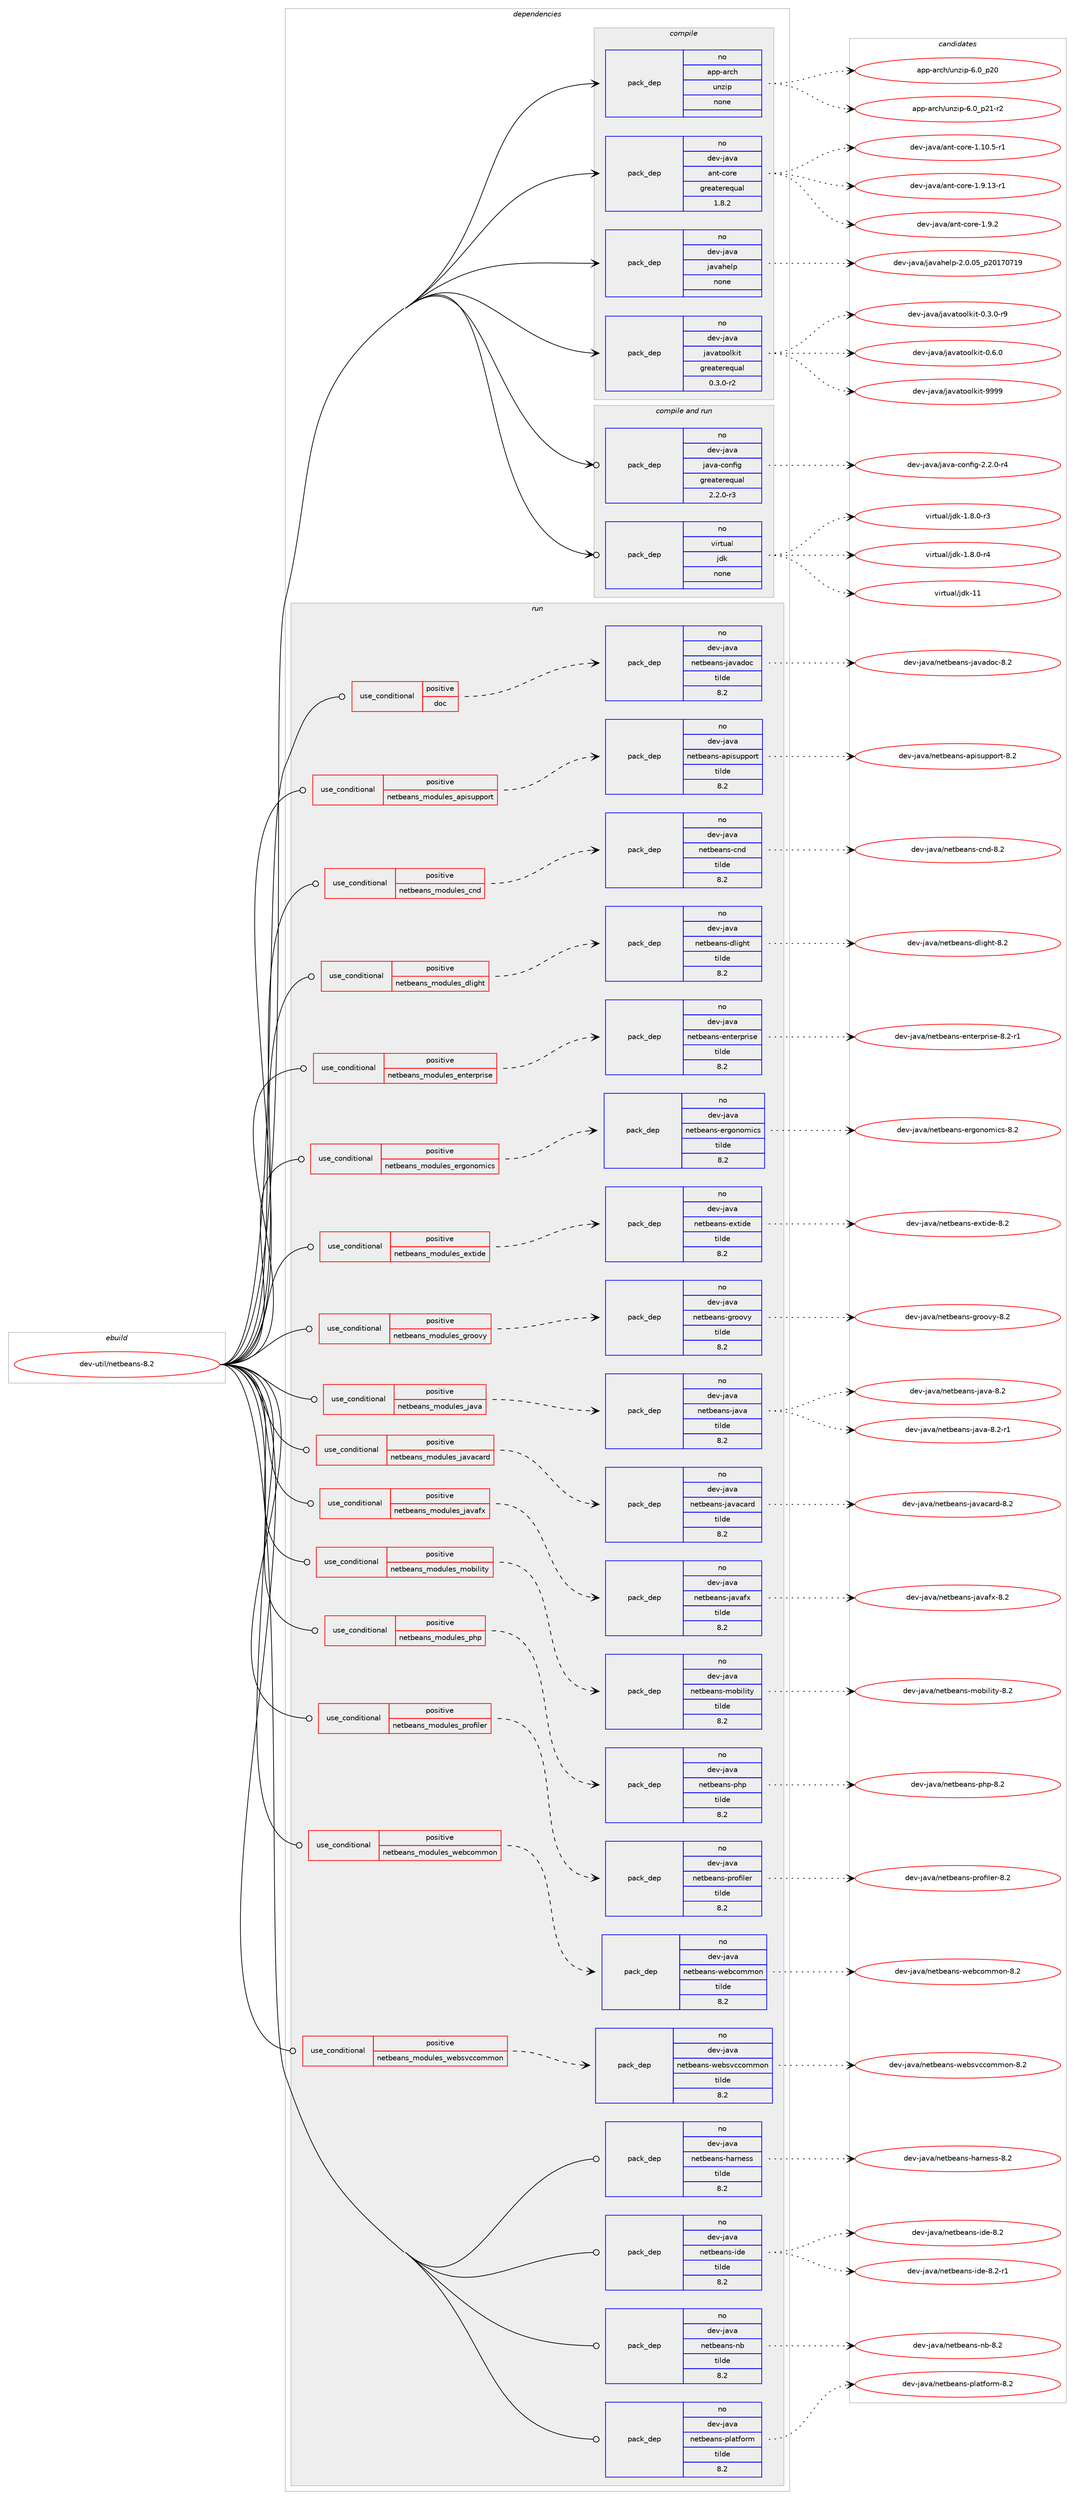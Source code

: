 digraph prolog {

# *************
# Graph options
# *************

newrank=true;
concentrate=true;
compound=true;
graph [rankdir=LR,fontname=Helvetica,fontsize=10,ranksep=1.5];#, ranksep=2.5, nodesep=0.2];
edge  [arrowhead=vee];
node  [fontname=Helvetica,fontsize=10];

# **********
# The ebuild
# **********

subgraph cluster_leftcol {
color=gray;
rank=same;
label=<<i>ebuild</i>>;
id [label="dev-util/netbeans-8.2", color=red, width=4, href="../dev-util/netbeans-8.2.svg"];
}

# ****************
# The dependencies
# ****************

subgraph cluster_midcol {
color=gray;
label=<<i>dependencies</i>>;
subgraph cluster_compile {
fillcolor="#eeeeee";
style=filled;
label=<<i>compile</i>>;
subgraph pack1099234 {
dependency1547671 [label=<<TABLE BORDER="0" CELLBORDER="1" CELLSPACING="0" CELLPADDING="4" WIDTH="220"><TR><TD ROWSPAN="6" CELLPADDING="30">pack_dep</TD></TR><TR><TD WIDTH="110">no</TD></TR><TR><TD>app-arch</TD></TR><TR><TD>unzip</TD></TR><TR><TD>none</TD></TR><TR><TD></TD></TR></TABLE>>, shape=none, color=blue];
}
id:e -> dependency1547671:w [weight=20,style="solid",arrowhead="vee"];
subgraph pack1099235 {
dependency1547672 [label=<<TABLE BORDER="0" CELLBORDER="1" CELLSPACING="0" CELLPADDING="4" WIDTH="220"><TR><TD ROWSPAN="6" CELLPADDING="30">pack_dep</TD></TR><TR><TD WIDTH="110">no</TD></TR><TR><TD>dev-java</TD></TR><TR><TD>ant-core</TD></TR><TR><TD>greaterequal</TD></TR><TR><TD>1.8.2</TD></TR></TABLE>>, shape=none, color=blue];
}
id:e -> dependency1547672:w [weight=20,style="solid",arrowhead="vee"];
subgraph pack1099236 {
dependency1547673 [label=<<TABLE BORDER="0" CELLBORDER="1" CELLSPACING="0" CELLPADDING="4" WIDTH="220"><TR><TD ROWSPAN="6" CELLPADDING="30">pack_dep</TD></TR><TR><TD WIDTH="110">no</TD></TR><TR><TD>dev-java</TD></TR><TR><TD>javahelp</TD></TR><TR><TD>none</TD></TR><TR><TD></TD></TR></TABLE>>, shape=none, color=blue];
}
id:e -> dependency1547673:w [weight=20,style="solid",arrowhead="vee"];
subgraph pack1099237 {
dependency1547674 [label=<<TABLE BORDER="0" CELLBORDER="1" CELLSPACING="0" CELLPADDING="4" WIDTH="220"><TR><TD ROWSPAN="6" CELLPADDING="30">pack_dep</TD></TR><TR><TD WIDTH="110">no</TD></TR><TR><TD>dev-java</TD></TR><TR><TD>javatoolkit</TD></TR><TR><TD>greaterequal</TD></TR><TR><TD>0.3.0-r2</TD></TR></TABLE>>, shape=none, color=blue];
}
id:e -> dependency1547674:w [weight=20,style="solid",arrowhead="vee"];
}
subgraph cluster_compileandrun {
fillcolor="#eeeeee";
style=filled;
label=<<i>compile and run</i>>;
subgraph pack1099238 {
dependency1547675 [label=<<TABLE BORDER="0" CELLBORDER="1" CELLSPACING="0" CELLPADDING="4" WIDTH="220"><TR><TD ROWSPAN="6" CELLPADDING="30">pack_dep</TD></TR><TR><TD WIDTH="110">no</TD></TR><TR><TD>dev-java</TD></TR><TR><TD>java-config</TD></TR><TR><TD>greaterequal</TD></TR><TR><TD>2.2.0-r3</TD></TR></TABLE>>, shape=none, color=blue];
}
id:e -> dependency1547675:w [weight=20,style="solid",arrowhead="odotvee"];
subgraph pack1099239 {
dependency1547676 [label=<<TABLE BORDER="0" CELLBORDER="1" CELLSPACING="0" CELLPADDING="4" WIDTH="220"><TR><TD ROWSPAN="6" CELLPADDING="30">pack_dep</TD></TR><TR><TD WIDTH="110">no</TD></TR><TR><TD>virtual</TD></TR><TR><TD>jdk</TD></TR><TR><TD>none</TD></TR><TR><TD></TD></TR></TABLE>>, shape=none, color=blue];
}
id:e -> dependency1547676:w [weight=20,style="solid",arrowhead="odotvee"];
}
subgraph cluster_run {
fillcolor="#eeeeee";
style=filled;
label=<<i>run</i>>;
subgraph cond424750 {
dependency1547677 [label=<<TABLE BORDER="0" CELLBORDER="1" CELLSPACING="0" CELLPADDING="4"><TR><TD ROWSPAN="3" CELLPADDING="10">use_conditional</TD></TR><TR><TD>positive</TD></TR><TR><TD>doc</TD></TR></TABLE>>, shape=none, color=red];
subgraph pack1099240 {
dependency1547678 [label=<<TABLE BORDER="0" CELLBORDER="1" CELLSPACING="0" CELLPADDING="4" WIDTH="220"><TR><TD ROWSPAN="6" CELLPADDING="30">pack_dep</TD></TR><TR><TD WIDTH="110">no</TD></TR><TR><TD>dev-java</TD></TR><TR><TD>netbeans-javadoc</TD></TR><TR><TD>tilde</TD></TR><TR><TD>8.2</TD></TR></TABLE>>, shape=none, color=blue];
}
dependency1547677:e -> dependency1547678:w [weight=20,style="dashed",arrowhead="vee"];
}
id:e -> dependency1547677:w [weight=20,style="solid",arrowhead="odot"];
subgraph cond424751 {
dependency1547679 [label=<<TABLE BORDER="0" CELLBORDER="1" CELLSPACING="0" CELLPADDING="4"><TR><TD ROWSPAN="3" CELLPADDING="10">use_conditional</TD></TR><TR><TD>positive</TD></TR><TR><TD>netbeans_modules_apisupport</TD></TR></TABLE>>, shape=none, color=red];
subgraph pack1099241 {
dependency1547680 [label=<<TABLE BORDER="0" CELLBORDER="1" CELLSPACING="0" CELLPADDING="4" WIDTH="220"><TR><TD ROWSPAN="6" CELLPADDING="30">pack_dep</TD></TR><TR><TD WIDTH="110">no</TD></TR><TR><TD>dev-java</TD></TR><TR><TD>netbeans-apisupport</TD></TR><TR><TD>tilde</TD></TR><TR><TD>8.2</TD></TR></TABLE>>, shape=none, color=blue];
}
dependency1547679:e -> dependency1547680:w [weight=20,style="dashed",arrowhead="vee"];
}
id:e -> dependency1547679:w [weight=20,style="solid",arrowhead="odot"];
subgraph cond424752 {
dependency1547681 [label=<<TABLE BORDER="0" CELLBORDER="1" CELLSPACING="0" CELLPADDING="4"><TR><TD ROWSPAN="3" CELLPADDING="10">use_conditional</TD></TR><TR><TD>positive</TD></TR><TR><TD>netbeans_modules_cnd</TD></TR></TABLE>>, shape=none, color=red];
subgraph pack1099242 {
dependency1547682 [label=<<TABLE BORDER="0" CELLBORDER="1" CELLSPACING="0" CELLPADDING="4" WIDTH="220"><TR><TD ROWSPAN="6" CELLPADDING="30">pack_dep</TD></TR><TR><TD WIDTH="110">no</TD></TR><TR><TD>dev-java</TD></TR><TR><TD>netbeans-cnd</TD></TR><TR><TD>tilde</TD></TR><TR><TD>8.2</TD></TR></TABLE>>, shape=none, color=blue];
}
dependency1547681:e -> dependency1547682:w [weight=20,style="dashed",arrowhead="vee"];
}
id:e -> dependency1547681:w [weight=20,style="solid",arrowhead="odot"];
subgraph cond424753 {
dependency1547683 [label=<<TABLE BORDER="0" CELLBORDER="1" CELLSPACING="0" CELLPADDING="4"><TR><TD ROWSPAN="3" CELLPADDING="10">use_conditional</TD></TR><TR><TD>positive</TD></TR><TR><TD>netbeans_modules_dlight</TD></TR></TABLE>>, shape=none, color=red];
subgraph pack1099243 {
dependency1547684 [label=<<TABLE BORDER="0" CELLBORDER="1" CELLSPACING="0" CELLPADDING="4" WIDTH="220"><TR><TD ROWSPAN="6" CELLPADDING="30">pack_dep</TD></TR><TR><TD WIDTH="110">no</TD></TR><TR><TD>dev-java</TD></TR><TR><TD>netbeans-dlight</TD></TR><TR><TD>tilde</TD></TR><TR><TD>8.2</TD></TR></TABLE>>, shape=none, color=blue];
}
dependency1547683:e -> dependency1547684:w [weight=20,style="dashed",arrowhead="vee"];
}
id:e -> dependency1547683:w [weight=20,style="solid",arrowhead="odot"];
subgraph cond424754 {
dependency1547685 [label=<<TABLE BORDER="0" CELLBORDER="1" CELLSPACING="0" CELLPADDING="4"><TR><TD ROWSPAN="3" CELLPADDING="10">use_conditional</TD></TR><TR><TD>positive</TD></TR><TR><TD>netbeans_modules_enterprise</TD></TR></TABLE>>, shape=none, color=red];
subgraph pack1099244 {
dependency1547686 [label=<<TABLE BORDER="0" CELLBORDER="1" CELLSPACING="0" CELLPADDING="4" WIDTH="220"><TR><TD ROWSPAN="6" CELLPADDING="30">pack_dep</TD></TR><TR><TD WIDTH="110">no</TD></TR><TR><TD>dev-java</TD></TR><TR><TD>netbeans-enterprise</TD></TR><TR><TD>tilde</TD></TR><TR><TD>8.2</TD></TR></TABLE>>, shape=none, color=blue];
}
dependency1547685:e -> dependency1547686:w [weight=20,style="dashed",arrowhead="vee"];
}
id:e -> dependency1547685:w [weight=20,style="solid",arrowhead="odot"];
subgraph cond424755 {
dependency1547687 [label=<<TABLE BORDER="0" CELLBORDER="1" CELLSPACING="0" CELLPADDING="4"><TR><TD ROWSPAN="3" CELLPADDING="10">use_conditional</TD></TR><TR><TD>positive</TD></TR><TR><TD>netbeans_modules_ergonomics</TD></TR></TABLE>>, shape=none, color=red];
subgraph pack1099245 {
dependency1547688 [label=<<TABLE BORDER="0" CELLBORDER="1" CELLSPACING="0" CELLPADDING="4" WIDTH="220"><TR><TD ROWSPAN="6" CELLPADDING="30">pack_dep</TD></TR><TR><TD WIDTH="110">no</TD></TR><TR><TD>dev-java</TD></TR><TR><TD>netbeans-ergonomics</TD></TR><TR><TD>tilde</TD></TR><TR><TD>8.2</TD></TR></TABLE>>, shape=none, color=blue];
}
dependency1547687:e -> dependency1547688:w [weight=20,style="dashed",arrowhead="vee"];
}
id:e -> dependency1547687:w [weight=20,style="solid",arrowhead="odot"];
subgraph cond424756 {
dependency1547689 [label=<<TABLE BORDER="0" CELLBORDER="1" CELLSPACING="0" CELLPADDING="4"><TR><TD ROWSPAN="3" CELLPADDING="10">use_conditional</TD></TR><TR><TD>positive</TD></TR><TR><TD>netbeans_modules_extide</TD></TR></TABLE>>, shape=none, color=red];
subgraph pack1099246 {
dependency1547690 [label=<<TABLE BORDER="0" CELLBORDER="1" CELLSPACING="0" CELLPADDING="4" WIDTH="220"><TR><TD ROWSPAN="6" CELLPADDING="30">pack_dep</TD></TR><TR><TD WIDTH="110">no</TD></TR><TR><TD>dev-java</TD></TR><TR><TD>netbeans-extide</TD></TR><TR><TD>tilde</TD></TR><TR><TD>8.2</TD></TR></TABLE>>, shape=none, color=blue];
}
dependency1547689:e -> dependency1547690:w [weight=20,style="dashed",arrowhead="vee"];
}
id:e -> dependency1547689:w [weight=20,style="solid",arrowhead="odot"];
subgraph cond424757 {
dependency1547691 [label=<<TABLE BORDER="0" CELLBORDER="1" CELLSPACING="0" CELLPADDING="4"><TR><TD ROWSPAN="3" CELLPADDING="10">use_conditional</TD></TR><TR><TD>positive</TD></TR><TR><TD>netbeans_modules_groovy</TD></TR></TABLE>>, shape=none, color=red];
subgraph pack1099247 {
dependency1547692 [label=<<TABLE BORDER="0" CELLBORDER="1" CELLSPACING="0" CELLPADDING="4" WIDTH="220"><TR><TD ROWSPAN="6" CELLPADDING="30">pack_dep</TD></TR><TR><TD WIDTH="110">no</TD></TR><TR><TD>dev-java</TD></TR><TR><TD>netbeans-groovy</TD></TR><TR><TD>tilde</TD></TR><TR><TD>8.2</TD></TR></TABLE>>, shape=none, color=blue];
}
dependency1547691:e -> dependency1547692:w [weight=20,style="dashed",arrowhead="vee"];
}
id:e -> dependency1547691:w [weight=20,style="solid",arrowhead="odot"];
subgraph cond424758 {
dependency1547693 [label=<<TABLE BORDER="0" CELLBORDER="1" CELLSPACING="0" CELLPADDING="4"><TR><TD ROWSPAN="3" CELLPADDING="10">use_conditional</TD></TR><TR><TD>positive</TD></TR><TR><TD>netbeans_modules_java</TD></TR></TABLE>>, shape=none, color=red];
subgraph pack1099248 {
dependency1547694 [label=<<TABLE BORDER="0" CELLBORDER="1" CELLSPACING="0" CELLPADDING="4" WIDTH="220"><TR><TD ROWSPAN="6" CELLPADDING="30">pack_dep</TD></TR><TR><TD WIDTH="110">no</TD></TR><TR><TD>dev-java</TD></TR><TR><TD>netbeans-java</TD></TR><TR><TD>tilde</TD></TR><TR><TD>8.2</TD></TR></TABLE>>, shape=none, color=blue];
}
dependency1547693:e -> dependency1547694:w [weight=20,style="dashed",arrowhead="vee"];
}
id:e -> dependency1547693:w [weight=20,style="solid",arrowhead="odot"];
subgraph cond424759 {
dependency1547695 [label=<<TABLE BORDER="0" CELLBORDER="1" CELLSPACING="0" CELLPADDING="4"><TR><TD ROWSPAN="3" CELLPADDING="10">use_conditional</TD></TR><TR><TD>positive</TD></TR><TR><TD>netbeans_modules_javacard</TD></TR></TABLE>>, shape=none, color=red];
subgraph pack1099249 {
dependency1547696 [label=<<TABLE BORDER="0" CELLBORDER="1" CELLSPACING="0" CELLPADDING="4" WIDTH="220"><TR><TD ROWSPAN="6" CELLPADDING="30">pack_dep</TD></TR><TR><TD WIDTH="110">no</TD></TR><TR><TD>dev-java</TD></TR><TR><TD>netbeans-javacard</TD></TR><TR><TD>tilde</TD></TR><TR><TD>8.2</TD></TR></TABLE>>, shape=none, color=blue];
}
dependency1547695:e -> dependency1547696:w [weight=20,style="dashed",arrowhead="vee"];
}
id:e -> dependency1547695:w [weight=20,style="solid",arrowhead="odot"];
subgraph cond424760 {
dependency1547697 [label=<<TABLE BORDER="0" CELLBORDER="1" CELLSPACING="0" CELLPADDING="4"><TR><TD ROWSPAN="3" CELLPADDING="10">use_conditional</TD></TR><TR><TD>positive</TD></TR><TR><TD>netbeans_modules_javafx</TD></TR></TABLE>>, shape=none, color=red];
subgraph pack1099250 {
dependency1547698 [label=<<TABLE BORDER="0" CELLBORDER="1" CELLSPACING="0" CELLPADDING="4" WIDTH="220"><TR><TD ROWSPAN="6" CELLPADDING="30">pack_dep</TD></TR><TR><TD WIDTH="110">no</TD></TR><TR><TD>dev-java</TD></TR><TR><TD>netbeans-javafx</TD></TR><TR><TD>tilde</TD></TR><TR><TD>8.2</TD></TR></TABLE>>, shape=none, color=blue];
}
dependency1547697:e -> dependency1547698:w [weight=20,style="dashed",arrowhead="vee"];
}
id:e -> dependency1547697:w [weight=20,style="solid",arrowhead="odot"];
subgraph cond424761 {
dependency1547699 [label=<<TABLE BORDER="0" CELLBORDER="1" CELLSPACING="0" CELLPADDING="4"><TR><TD ROWSPAN="3" CELLPADDING="10">use_conditional</TD></TR><TR><TD>positive</TD></TR><TR><TD>netbeans_modules_mobility</TD></TR></TABLE>>, shape=none, color=red];
subgraph pack1099251 {
dependency1547700 [label=<<TABLE BORDER="0" CELLBORDER="1" CELLSPACING="0" CELLPADDING="4" WIDTH="220"><TR><TD ROWSPAN="6" CELLPADDING="30">pack_dep</TD></TR><TR><TD WIDTH="110">no</TD></TR><TR><TD>dev-java</TD></TR><TR><TD>netbeans-mobility</TD></TR><TR><TD>tilde</TD></TR><TR><TD>8.2</TD></TR></TABLE>>, shape=none, color=blue];
}
dependency1547699:e -> dependency1547700:w [weight=20,style="dashed",arrowhead="vee"];
}
id:e -> dependency1547699:w [weight=20,style="solid",arrowhead="odot"];
subgraph cond424762 {
dependency1547701 [label=<<TABLE BORDER="0" CELLBORDER="1" CELLSPACING="0" CELLPADDING="4"><TR><TD ROWSPAN="3" CELLPADDING="10">use_conditional</TD></TR><TR><TD>positive</TD></TR><TR><TD>netbeans_modules_php</TD></TR></TABLE>>, shape=none, color=red];
subgraph pack1099252 {
dependency1547702 [label=<<TABLE BORDER="0" CELLBORDER="1" CELLSPACING="0" CELLPADDING="4" WIDTH="220"><TR><TD ROWSPAN="6" CELLPADDING="30">pack_dep</TD></TR><TR><TD WIDTH="110">no</TD></TR><TR><TD>dev-java</TD></TR><TR><TD>netbeans-php</TD></TR><TR><TD>tilde</TD></TR><TR><TD>8.2</TD></TR></TABLE>>, shape=none, color=blue];
}
dependency1547701:e -> dependency1547702:w [weight=20,style="dashed",arrowhead="vee"];
}
id:e -> dependency1547701:w [weight=20,style="solid",arrowhead="odot"];
subgraph cond424763 {
dependency1547703 [label=<<TABLE BORDER="0" CELLBORDER="1" CELLSPACING="0" CELLPADDING="4"><TR><TD ROWSPAN="3" CELLPADDING="10">use_conditional</TD></TR><TR><TD>positive</TD></TR><TR><TD>netbeans_modules_profiler</TD></TR></TABLE>>, shape=none, color=red];
subgraph pack1099253 {
dependency1547704 [label=<<TABLE BORDER="0" CELLBORDER="1" CELLSPACING="0" CELLPADDING="4" WIDTH="220"><TR><TD ROWSPAN="6" CELLPADDING="30">pack_dep</TD></TR><TR><TD WIDTH="110">no</TD></TR><TR><TD>dev-java</TD></TR><TR><TD>netbeans-profiler</TD></TR><TR><TD>tilde</TD></TR><TR><TD>8.2</TD></TR></TABLE>>, shape=none, color=blue];
}
dependency1547703:e -> dependency1547704:w [weight=20,style="dashed",arrowhead="vee"];
}
id:e -> dependency1547703:w [weight=20,style="solid",arrowhead="odot"];
subgraph cond424764 {
dependency1547705 [label=<<TABLE BORDER="0" CELLBORDER="1" CELLSPACING="0" CELLPADDING="4"><TR><TD ROWSPAN="3" CELLPADDING="10">use_conditional</TD></TR><TR><TD>positive</TD></TR><TR><TD>netbeans_modules_webcommon</TD></TR></TABLE>>, shape=none, color=red];
subgraph pack1099254 {
dependency1547706 [label=<<TABLE BORDER="0" CELLBORDER="1" CELLSPACING="0" CELLPADDING="4" WIDTH="220"><TR><TD ROWSPAN="6" CELLPADDING="30">pack_dep</TD></TR><TR><TD WIDTH="110">no</TD></TR><TR><TD>dev-java</TD></TR><TR><TD>netbeans-webcommon</TD></TR><TR><TD>tilde</TD></TR><TR><TD>8.2</TD></TR></TABLE>>, shape=none, color=blue];
}
dependency1547705:e -> dependency1547706:w [weight=20,style="dashed",arrowhead="vee"];
}
id:e -> dependency1547705:w [weight=20,style="solid",arrowhead="odot"];
subgraph cond424765 {
dependency1547707 [label=<<TABLE BORDER="0" CELLBORDER="1" CELLSPACING="0" CELLPADDING="4"><TR><TD ROWSPAN="3" CELLPADDING="10">use_conditional</TD></TR><TR><TD>positive</TD></TR><TR><TD>netbeans_modules_websvccommon</TD></TR></TABLE>>, shape=none, color=red];
subgraph pack1099255 {
dependency1547708 [label=<<TABLE BORDER="0" CELLBORDER="1" CELLSPACING="0" CELLPADDING="4" WIDTH="220"><TR><TD ROWSPAN="6" CELLPADDING="30">pack_dep</TD></TR><TR><TD WIDTH="110">no</TD></TR><TR><TD>dev-java</TD></TR><TR><TD>netbeans-websvccommon</TD></TR><TR><TD>tilde</TD></TR><TR><TD>8.2</TD></TR></TABLE>>, shape=none, color=blue];
}
dependency1547707:e -> dependency1547708:w [weight=20,style="dashed",arrowhead="vee"];
}
id:e -> dependency1547707:w [weight=20,style="solid",arrowhead="odot"];
subgraph pack1099256 {
dependency1547709 [label=<<TABLE BORDER="0" CELLBORDER="1" CELLSPACING="0" CELLPADDING="4" WIDTH="220"><TR><TD ROWSPAN="6" CELLPADDING="30">pack_dep</TD></TR><TR><TD WIDTH="110">no</TD></TR><TR><TD>dev-java</TD></TR><TR><TD>netbeans-harness</TD></TR><TR><TD>tilde</TD></TR><TR><TD>8.2</TD></TR></TABLE>>, shape=none, color=blue];
}
id:e -> dependency1547709:w [weight=20,style="solid",arrowhead="odot"];
subgraph pack1099257 {
dependency1547710 [label=<<TABLE BORDER="0" CELLBORDER="1" CELLSPACING="0" CELLPADDING="4" WIDTH="220"><TR><TD ROWSPAN="6" CELLPADDING="30">pack_dep</TD></TR><TR><TD WIDTH="110">no</TD></TR><TR><TD>dev-java</TD></TR><TR><TD>netbeans-ide</TD></TR><TR><TD>tilde</TD></TR><TR><TD>8.2</TD></TR></TABLE>>, shape=none, color=blue];
}
id:e -> dependency1547710:w [weight=20,style="solid",arrowhead="odot"];
subgraph pack1099258 {
dependency1547711 [label=<<TABLE BORDER="0" CELLBORDER="1" CELLSPACING="0" CELLPADDING="4" WIDTH="220"><TR><TD ROWSPAN="6" CELLPADDING="30">pack_dep</TD></TR><TR><TD WIDTH="110">no</TD></TR><TR><TD>dev-java</TD></TR><TR><TD>netbeans-nb</TD></TR><TR><TD>tilde</TD></TR><TR><TD>8.2</TD></TR></TABLE>>, shape=none, color=blue];
}
id:e -> dependency1547711:w [weight=20,style="solid",arrowhead="odot"];
subgraph pack1099259 {
dependency1547712 [label=<<TABLE BORDER="0" CELLBORDER="1" CELLSPACING="0" CELLPADDING="4" WIDTH="220"><TR><TD ROWSPAN="6" CELLPADDING="30">pack_dep</TD></TR><TR><TD WIDTH="110">no</TD></TR><TR><TD>dev-java</TD></TR><TR><TD>netbeans-platform</TD></TR><TR><TD>tilde</TD></TR><TR><TD>8.2</TD></TR></TABLE>>, shape=none, color=blue];
}
id:e -> dependency1547712:w [weight=20,style="solid",arrowhead="odot"];
}
}

# **************
# The candidates
# **************

subgraph cluster_choices {
rank=same;
color=gray;
label=<<i>candidates</i>>;

subgraph choice1099234 {
color=black;
nodesep=1;
choice971121124597114991044711711012210511245544648951125048 [label="app-arch/unzip-6.0_p20", color=red, width=4,href="../app-arch/unzip-6.0_p20.svg"];
choice9711211245971149910447117110122105112455446489511250494511450 [label="app-arch/unzip-6.0_p21-r2", color=red, width=4,href="../app-arch/unzip-6.0_p21-r2.svg"];
dependency1547671:e -> choice971121124597114991044711711012210511245544648951125048:w [style=dotted,weight="100"];
dependency1547671:e -> choice9711211245971149910447117110122105112455446489511250494511450:w [style=dotted,weight="100"];
}
subgraph choice1099235 {
color=black;
nodesep=1;
choice10010111845106971189747971101164599111114101454946494846534511449 [label="dev-java/ant-core-1.10.5-r1", color=red, width=4,href="../dev-java/ant-core-1.10.5-r1.svg"];
choice10010111845106971189747971101164599111114101454946574649514511449 [label="dev-java/ant-core-1.9.13-r1", color=red, width=4,href="../dev-java/ant-core-1.9.13-r1.svg"];
choice10010111845106971189747971101164599111114101454946574650 [label="dev-java/ant-core-1.9.2", color=red, width=4,href="../dev-java/ant-core-1.9.2.svg"];
dependency1547672:e -> choice10010111845106971189747971101164599111114101454946494846534511449:w [style=dotted,weight="100"];
dependency1547672:e -> choice10010111845106971189747971101164599111114101454946574649514511449:w [style=dotted,weight="100"];
dependency1547672:e -> choice10010111845106971189747971101164599111114101454946574650:w [style=dotted,weight="100"];
}
subgraph choice1099236 {
color=black;
nodesep=1;
choice10010111845106971189747106971189710410110811245504648464853951125048495548554957 [label="dev-java/javahelp-2.0.05_p20170719", color=red, width=4,href="../dev-java/javahelp-2.0.05_p20170719.svg"];
dependency1547673:e -> choice10010111845106971189747106971189710410110811245504648464853951125048495548554957:w [style=dotted,weight="100"];
}
subgraph choice1099237 {
color=black;
nodesep=1;
choice1001011184510697118974710697118971161111111081071051164548465146484511457 [label="dev-java/javatoolkit-0.3.0-r9", color=red, width=4,href="../dev-java/javatoolkit-0.3.0-r9.svg"];
choice100101118451069711897471069711897116111111108107105116454846544648 [label="dev-java/javatoolkit-0.6.0", color=red, width=4,href="../dev-java/javatoolkit-0.6.0.svg"];
choice1001011184510697118974710697118971161111111081071051164557575757 [label="dev-java/javatoolkit-9999", color=red, width=4,href="../dev-java/javatoolkit-9999.svg"];
dependency1547674:e -> choice1001011184510697118974710697118971161111111081071051164548465146484511457:w [style=dotted,weight="100"];
dependency1547674:e -> choice100101118451069711897471069711897116111111108107105116454846544648:w [style=dotted,weight="100"];
dependency1547674:e -> choice1001011184510697118974710697118971161111111081071051164557575757:w [style=dotted,weight="100"];
}
subgraph choice1099238 {
color=black;
nodesep=1;
choice10010111845106971189747106971189745991111101021051034550465046484511452 [label="dev-java/java-config-2.2.0-r4", color=red, width=4,href="../dev-java/java-config-2.2.0-r4.svg"];
dependency1547675:e -> choice10010111845106971189747106971189745991111101021051034550465046484511452:w [style=dotted,weight="100"];
}
subgraph choice1099239 {
color=black;
nodesep=1;
choice11810511411611797108471061001074549465646484511451 [label="virtual/jdk-1.8.0-r3", color=red, width=4,href="../virtual/jdk-1.8.0-r3.svg"];
choice11810511411611797108471061001074549465646484511452 [label="virtual/jdk-1.8.0-r4", color=red, width=4,href="../virtual/jdk-1.8.0-r4.svg"];
choice1181051141161179710847106100107454949 [label="virtual/jdk-11", color=red, width=4,href="../virtual/jdk-11.svg"];
dependency1547676:e -> choice11810511411611797108471061001074549465646484511451:w [style=dotted,weight="100"];
dependency1547676:e -> choice11810511411611797108471061001074549465646484511452:w [style=dotted,weight="100"];
dependency1547676:e -> choice1181051141161179710847106100107454949:w [style=dotted,weight="100"];
}
subgraph choice1099240 {
color=black;
nodesep=1;
choice1001011184510697118974711010111698101971101154510697118971001119945564650 [label="dev-java/netbeans-javadoc-8.2", color=red, width=4,href="../dev-java/netbeans-javadoc-8.2.svg"];
dependency1547678:e -> choice1001011184510697118974711010111698101971101154510697118971001119945564650:w [style=dotted,weight="100"];
}
subgraph choice1099241 {
color=black;
nodesep=1;
choice100101118451069711897471101011169810197110115459711210511511711211211111411645564650 [label="dev-java/netbeans-apisupport-8.2", color=red, width=4,href="../dev-java/netbeans-apisupport-8.2.svg"];
dependency1547680:e -> choice100101118451069711897471101011169810197110115459711210511511711211211111411645564650:w [style=dotted,weight="100"];
}
subgraph choice1099242 {
color=black;
nodesep=1;
choice100101118451069711897471101011169810197110115459911010045564650 [label="dev-java/netbeans-cnd-8.2", color=red, width=4,href="../dev-java/netbeans-cnd-8.2.svg"];
dependency1547682:e -> choice100101118451069711897471101011169810197110115459911010045564650:w [style=dotted,weight="100"];
}
subgraph choice1099243 {
color=black;
nodesep=1;
choice1001011184510697118974711010111698101971101154510010810510310411645564650 [label="dev-java/netbeans-dlight-8.2", color=red, width=4,href="../dev-java/netbeans-dlight-8.2.svg"];
dependency1547684:e -> choice1001011184510697118974711010111698101971101154510010810510310411645564650:w [style=dotted,weight="100"];
}
subgraph choice1099244 {
color=black;
nodesep=1;
choice10010111845106971189747110101116981019711011545101110116101114112114105115101455646504511449 [label="dev-java/netbeans-enterprise-8.2-r1", color=red, width=4,href="../dev-java/netbeans-enterprise-8.2-r1.svg"];
dependency1547686:e -> choice10010111845106971189747110101116981019711011545101110116101114112114105115101455646504511449:w [style=dotted,weight="100"];
}
subgraph choice1099245 {
color=black;
nodesep=1;
choice100101118451069711897471101011169810197110115451011141031111101111091059911545564650 [label="dev-java/netbeans-ergonomics-8.2", color=red, width=4,href="../dev-java/netbeans-ergonomics-8.2.svg"];
dependency1547688:e -> choice100101118451069711897471101011169810197110115451011141031111101111091059911545564650:w [style=dotted,weight="100"];
}
subgraph choice1099246 {
color=black;
nodesep=1;
choice1001011184510697118974711010111698101971101154510112011610510010145564650 [label="dev-java/netbeans-extide-8.2", color=red, width=4,href="../dev-java/netbeans-extide-8.2.svg"];
dependency1547690:e -> choice1001011184510697118974711010111698101971101154510112011610510010145564650:w [style=dotted,weight="100"];
}
subgraph choice1099247 {
color=black;
nodesep=1;
choice1001011184510697118974711010111698101971101154510311411111111812145564650 [label="dev-java/netbeans-groovy-8.2", color=red, width=4,href="../dev-java/netbeans-groovy-8.2.svg"];
dependency1547692:e -> choice1001011184510697118974711010111698101971101154510311411111111812145564650:w [style=dotted,weight="100"];
}
subgraph choice1099248 {
color=black;
nodesep=1;
choice10010111845106971189747110101116981019711011545106971189745564650 [label="dev-java/netbeans-java-8.2", color=red, width=4,href="../dev-java/netbeans-java-8.2.svg"];
choice100101118451069711897471101011169810197110115451069711897455646504511449 [label="dev-java/netbeans-java-8.2-r1", color=red, width=4,href="../dev-java/netbeans-java-8.2-r1.svg"];
dependency1547694:e -> choice10010111845106971189747110101116981019711011545106971189745564650:w [style=dotted,weight="100"];
dependency1547694:e -> choice100101118451069711897471101011169810197110115451069711897455646504511449:w [style=dotted,weight="100"];
}
subgraph choice1099249 {
color=black;
nodesep=1;
choice100101118451069711897471101011169810197110115451069711897999711410045564650 [label="dev-java/netbeans-javacard-8.2", color=red, width=4,href="../dev-java/netbeans-javacard-8.2.svg"];
dependency1547696:e -> choice100101118451069711897471101011169810197110115451069711897999711410045564650:w [style=dotted,weight="100"];
}
subgraph choice1099250 {
color=black;
nodesep=1;
choice10010111845106971189747110101116981019711011545106971189710212045564650 [label="dev-java/netbeans-javafx-8.2", color=red, width=4,href="../dev-java/netbeans-javafx-8.2.svg"];
dependency1547698:e -> choice10010111845106971189747110101116981019711011545106971189710212045564650:w [style=dotted,weight="100"];
}
subgraph choice1099251 {
color=black;
nodesep=1;
choice100101118451069711897471101011169810197110115451091119810510810511612145564650 [label="dev-java/netbeans-mobility-8.2", color=red, width=4,href="../dev-java/netbeans-mobility-8.2.svg"];
dependency1547700:e -> choice100101118451069711897471101011169810197110115451091119810510810511612145564650:w [style=dotted,weight="100"];
}
subgraph choice1099252 {
color=black;
nodesep=1;
choice1001011184510697118974711010111698101971101154511210411245564650 [label="dev-java/netbeans-php-8.2", color=red, width=4,href="../dev-java/netbeans-php-8.2.svg"];
dependency1547702:e -> choice1001011184510697118974711010111698101971101154511210411245564650:w [style=dotted,weight="100"];
}
subgraph choice1099253 {
color=black;
nodesep=1;
choice1001011184510697118974711010111698101971101154511211411110210510810111445564650 [label="dev-java/netbeans-profiler-8.2", color=red, width=4,href="../dev-java/netbeans-profiler-8.2.svg"];
dependency1547704:e -> choice1001011184510697118974711010111698101971101154511211411110210510810111445564650:w [style=dotted,weight="100"];
}
subgraph choice1099254 {
color=black;
nodesep=1;
choice10010111845106971189747110101116981019711011545119101989911110910911111045564650 [label="dev-java/netbeans-webcommon-8.2", color=red, width=4,href="../dev-java/netbeans-webcommon-8.2.svg"];
dependency1547706:e -> choice10010111845106971189747110101116981019711011545119101989911110910911111045564650:w [style=dotted,weight="100"];
}
subgraph choice1099255 {
color=black;
nodesep=1;
choice1001011184510697118974711010111698101971101154511910198115118999911110910911111045564650 [label="dev-java/netbeans-websvccommon-8.2", color=red, width=4,href="../dev-java/netbeans-websvccommon-8.2.svg"];
dependency1547708:e -> choice1001011184510697118974711010111698101971101154511910198115118999911110910911111045564650:w [style=dotted,weight="100"];
}
subgraph choice1099256 {
color=black;
nodesep=1;
choice100101118451069711897471101011169810197110115451049711411010111511545564650 [label="dev-java/netbeans-harness-8.2", color=red, width=4,href="../dev-java/netbeans-harness-8.2.svg"];
dependency1547709:e -> choice100101118451069711897471101011169810197110115451049711411010111511545564650:w [style=dotted,weight="100"];
}
subgraph choice1099257 {
color=black;
nodesep=1;
choice1001011184510697118974711010111698101971101154510510010145564650 [label="dev-java/netbeans-ide-8.2", color=red, width=4,href="../dev-java/netbeans-ide-8.2.svg"];
choice10010111845106971189747110101116981019711011545105100101455646504511449 [label="dev-java/netbeans-ide-8.2-r1", color=red, width=4,href="../dev-java/netbeans-ide-8.2-r1.svg"];
dependency1547710:e -> choice1001011184510697118974711010111698101971101154510510010145564650:w [style=dotted,weight="100"];
dependency1547710:e -> choice10010111845106971189747110101116981019711011545105100101455646504511449:w [style=dotted,weight="100"];
}
subgraph choice1099258 {
color=black;
nodesep=1;
choice100101118451069711897471101011169810197110115451109845564650 [label="dev-java/netbeans-nb-8.2", color=red, width=4,href="../dev-java/netbeans-nb-8.2.svg"];
dependency1547711:e -> choice100101118451069711897471101011169810197110115451109845564650:w [style=dotted,weight="100"];
}
subgraph choice1099259 {
color=black;
nodesep=1;
choice100101118451069711897471101011169810197110115451121089711610211111410945564650 [label="dev-java/netbeans-platform-8.2", color=red, width=4,href="../dev-java/netbeans-platform-8.2.svg"];
dependency1547712:e -> choice100101118451069711897471101011169810197110115451121089711610211111410945564650:w [style=dotted,weight="100"];
}
}

}
